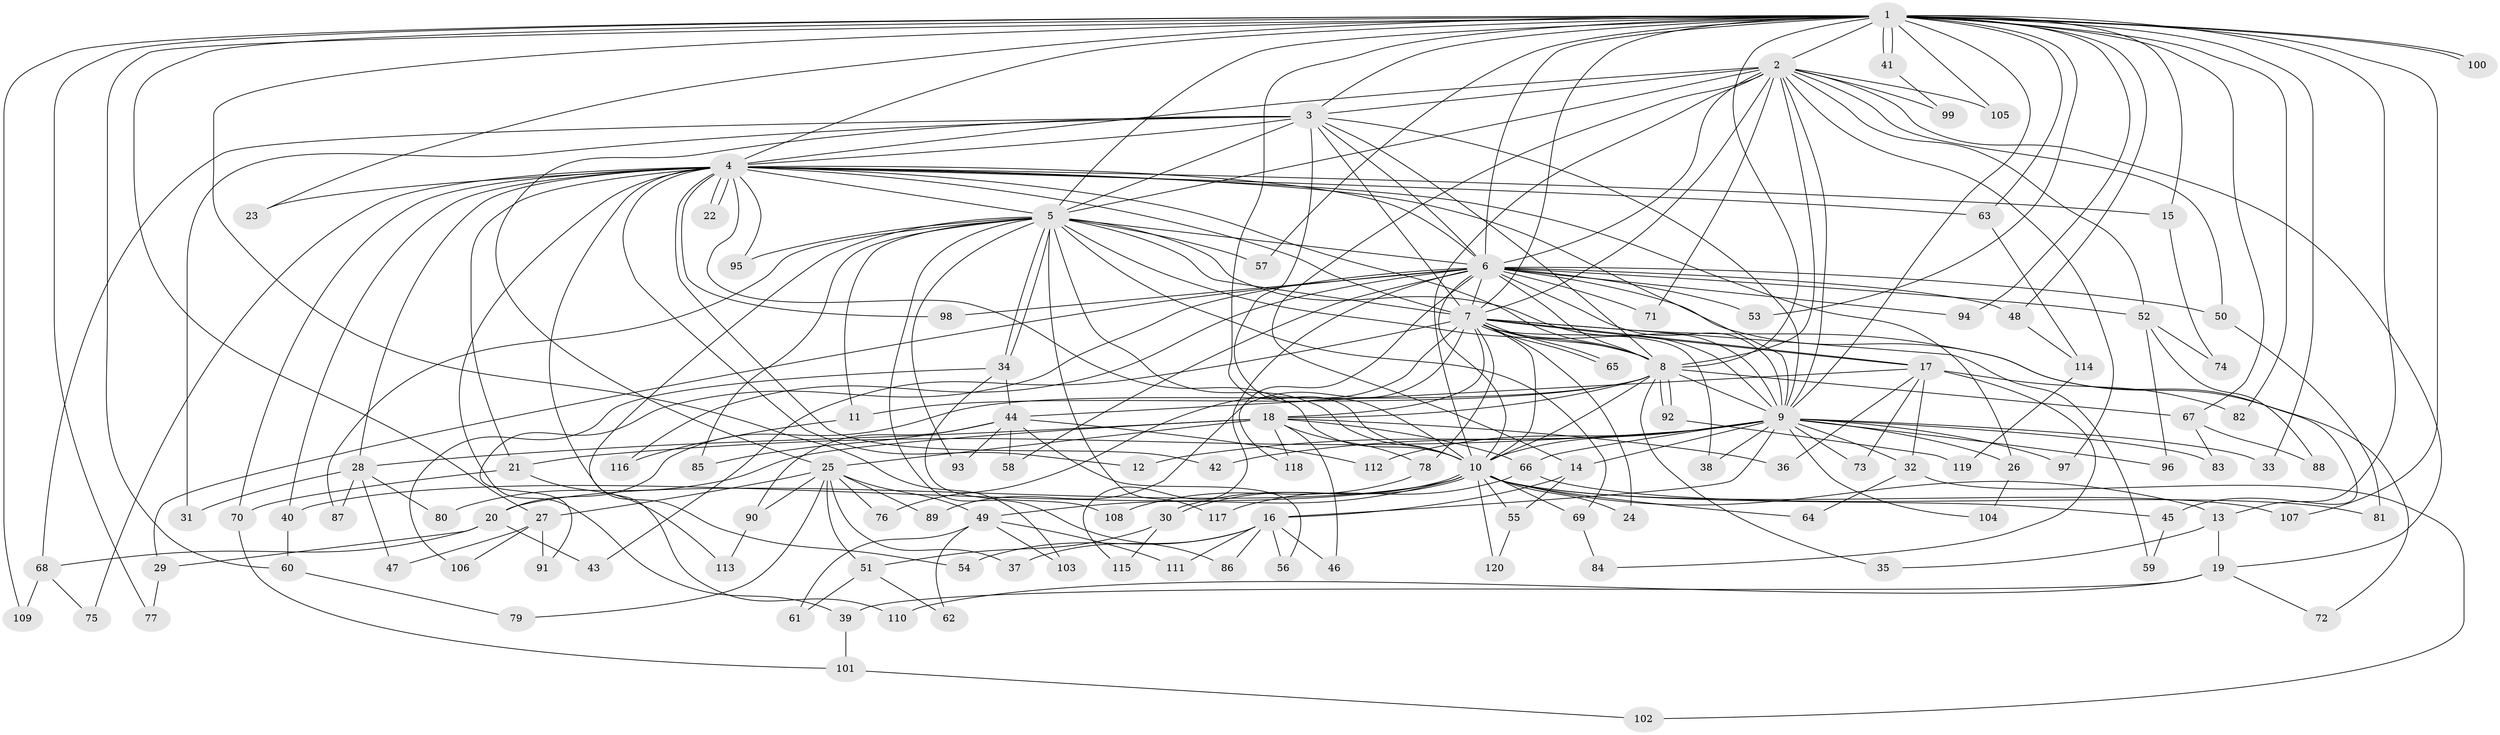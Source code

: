 // Generated by graph-tools (version 1.1) at 2025/25/03/09/25 03:25:38]
// undirected, 120 vertices, 265 edges
graph export_dot {
graph [start="1"]
  node [color=gray90,style=filled];
  1;
  2;
  3;
  4;
  5;
  6;
  7;
  8;
  9;
  10;
  11;
  12;
  13;
  14;
  15;
  16;
  17;
  18;
  19;
  20;
  21;
  22;
  23;
  24;
  25;
  26;
  27;
  28;
  29;
  30;
  31;
  32;
  33;
  34;
  35;
  36;
  37;
  38;
  39;
  40;
  41;
  42;
  43;
  44;
  45;
  46;
  47;
  48;
  49;
  50;
  51;
  52;
  53;
  54;
  55;
  56;
  57;
  58;
  59;
  60;
  61;
  62;
  63;
  64;
  65;
  66;
  67;
  68;
  69;
  70;
  71;
  72;
  73;
  74;
  75;
  76;
  77;
  78;
  79;
  80;
  81;
  82;
  83;
  84;
  85;
  86;
  87;
  88;
  89;
  90;
  91;
  92;
  93;
  94;
  95;
  96;
  97;
  98;
  99;
  100;
  101;
  102;
  103;
  104;
  105;
  106;
  107;
  108;
  109;
  110;
  111;
  112;
  113;
  114;
  115;
  116;
  117;
  118;
  119;
  120;
  1 -- 2;
  1 -- 3;
  1 -- 4;
  1 -- 5;
  1 -- 6;
  1 -- 7;
  1 -- 8;
  1 -- 9;
  1 -- 10;
  1 -- 13;
  1 -- 15;
  1 -- 23;
  1 -- 27;
  1 -- 33;
  1 -- 41;
  1 -- 41;
  1 -- 48;
  1 -- 53;
  1 -- 57;
  1 -- 60;
  1 -- 63;
  1 -- 67;
  1 -- 77;
  1 -- 82;
  1 -- 94;
  1 -- 100;
  1 -- 100;
  1 -- 103;
  1 -- 105;
  1 -- 107;
  1 -- 109;
  2 -- 3;
  2 -- 4;
  2 -- 5;
  2 -- 6;
  2 -- 7;
  2 -- 8;
  2 -- 9;
  2 -- 10;
  2 -- 14;
  2 -- 19;
  2 -- 50;
  2 -- 52;
  2 -- 71;
  2 -- 97;
  2 -- 99;
  2 -- 105;
  3 -- 4;
  3 -- 5;
  3 -- 6;
  3 -- 7;
  3 -- 8;
  3 -- 9;
  3 -- 10;
  3 -- 25;
  3 -- 31;
  3 -- 68;
  4 -- 5;
  4 -- 6;
  4 -- 7;
  4 -- 8;
  4 -- 9;
  4 -- 10;
  4 -- 12;
  4 -- 15;
  4 -- 21;
  4 -- 22;
  4 -- 22;
  4 -- 23;
  4 -- 26;
  4 -- 28;
  4 -- 39;
  4 -- 40;
  4 -- 42;
  4 -- 54;
  4 -- 63;
  4 -- 70;
  4 -- 75;
  4 -- 95;
  4 -- 98;
  5 -- 6;
  5 -- 7;
  5 -- 8;
  5 -- 9;
  5 -- 10;
  5 -- 11;
  5 -- 34;
  5 -- 34;
  5 -- 57;
  5 -- 69;
  5 -- 85;
  5 -- 86;
  5 -- 87;
  5 -- 93;
  5 -- 95;
  5 -- 110;
  5 -- 117;
  6 -- 7;
  6 -- 8;
  6 -- 9;
  6 -- 10;
  6 -- 29;
  6 -- 45;
  6 -- 48;
  6 -- 50;
  6 -- 52;
  6 -- 53;
  6 -- 58;
  6 -- 71;
  6 -- 91;
  6 -- 94;
  6 -- 98;
  6 -- 115;
  6 -- 116;
  6 -- 118;
  7 -- 8;
  7 -- 9;
  7 -- 10;
  7 -- 17;
  7 -- 17;
  7 -- 18;
  7 -- 24;
  7 -- 38;
  7 -- 43;
  7 -- 59;
  7 -- 65;
  7 -- 65;
  7 -- 72;
  7 -- 76;
  7 -- 78;
  7 -- 89;
  8 -- 9;
  8 -- 10;
  8 -- 11;
  8 -- 18;
  8 -- 20;
  8 -- 35;
  8 -- 67;
  8 -- 92;
  8 -- 92;
  9 -- 10;
  9 -- 12;
  9 -- 14;
  9 -- 16;
  9 -- 21;
  9 -- 26;
  9 -- 32;
  9 -- 33;
  9 -- 38;
  9 -- 42;
  9 -- 66;
  9 -- 73;
  9 -- 83;
  9 -- 96;
  9 -- 97;
  9 -- 104;
  9 -- 112;
  10 -- 13;
  10 -- 20;
  10 -- 24;
  10 -- 30;
  10 -- 30;
  10 -- 40;
  10 -- 45;
  10 -- 49;
  10 -- 55;
  10 -- 64;
  10 -- 69;
  10 -- 107;
  10 -- 120;
  11 -- 116;
  13 -- 19;
  13 -- 35;
  14 -- 16;
  14 -- 55;
  15 -- 74;
  16 -- 37;
  16 -- 46;
  16 -- 54;
  16 -- 56;
  16 -- 86;
  16 -- 111;
  17 -- 32;
  17 -- 36;
  17 -- 44;
  17 -- 73;
  17 -- 82;
  17 -- 84;
  18 -- 25;
  18 -- 28;
  18 -- 36;
  18 -- 46;
  18 -- 66;
  18 -- 78;
  18 -- 80;
  18 -- 118;
  19 -- 39;
  19 -- 72;
  19 -- 110;
  20 -- 29;
  20 -- 43;
  20 -- 68;
  21 -- 70;
  21 -- 113;
  25 -- 27;
  25 -- 37;
  25 -- 49;
  25 -- 51;
  25 -- 76;
  25 -- 79;
  25 -- 89;
  25 -- 90;
  26 -- 104;
  27 -- 47;
  27 -- 91;
  27 -- 106;
  28 -- 31;
  28 -- 47;
  28 -- 80;
  28 -- 87;
  29 -- 77;
  30 -- 51;
  30 -- 115;
  32 -- 64;
  32 -- 102;
  34 -- 44;
  34 -- 106;
  34 -- 108;
  39 -- 101;
  40 -- 60;
  41 -- 99;
  44 -- 56;
  44 -- 58;
  44 -- 85;
  44 -- 90;
  44 -- 93;
  44 -- 112;
  45 -- 59;
  48 -- 114;
  49 -- 61;
  49 -- 62;
  49 -- 103;
  49 -- 111;
  50 -- 81;
  51 -- 61;
  51 -- 62;
  52 -- 74;
  52 -- 88;
  52 -- 96;
  55 -- 120;
  60 -- 79;
  63 -- 114;
  66 -- 81;
  66 -- 117;
  67 -- 83;
  67 -- 88;
  68 -- 75;
  68 -- 109;
  69 -- 84;
  70 -- 101;
  78 -- 108;
  90 -- 113;
  92 -- 119;
  101 -- 102;
  114 -- 119;
}
